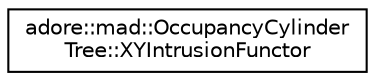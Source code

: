 digraph "Graphical Class Hierarchy"
{
 // LATEX_PDF_SIZE
  edge [fontname="Helvetica",fontsize="10",labelfontname="Helvetica",labelfontsize="10"];
  node [fontname="Helvetica",fontsize="10",shape=record];
  rankdir="LR";
  Node0 [label="adore::mad::OccupancyCylinder\lTree::XYIntrusionFunctor",height=0.2,width=0.4,color="black", fillcolor="white", style="filled",URL="$structadore_1_1mad_1_1OccupancyCylinderTree_1_1XYIntrusionFunctor.html",tooltip=" "];
}
